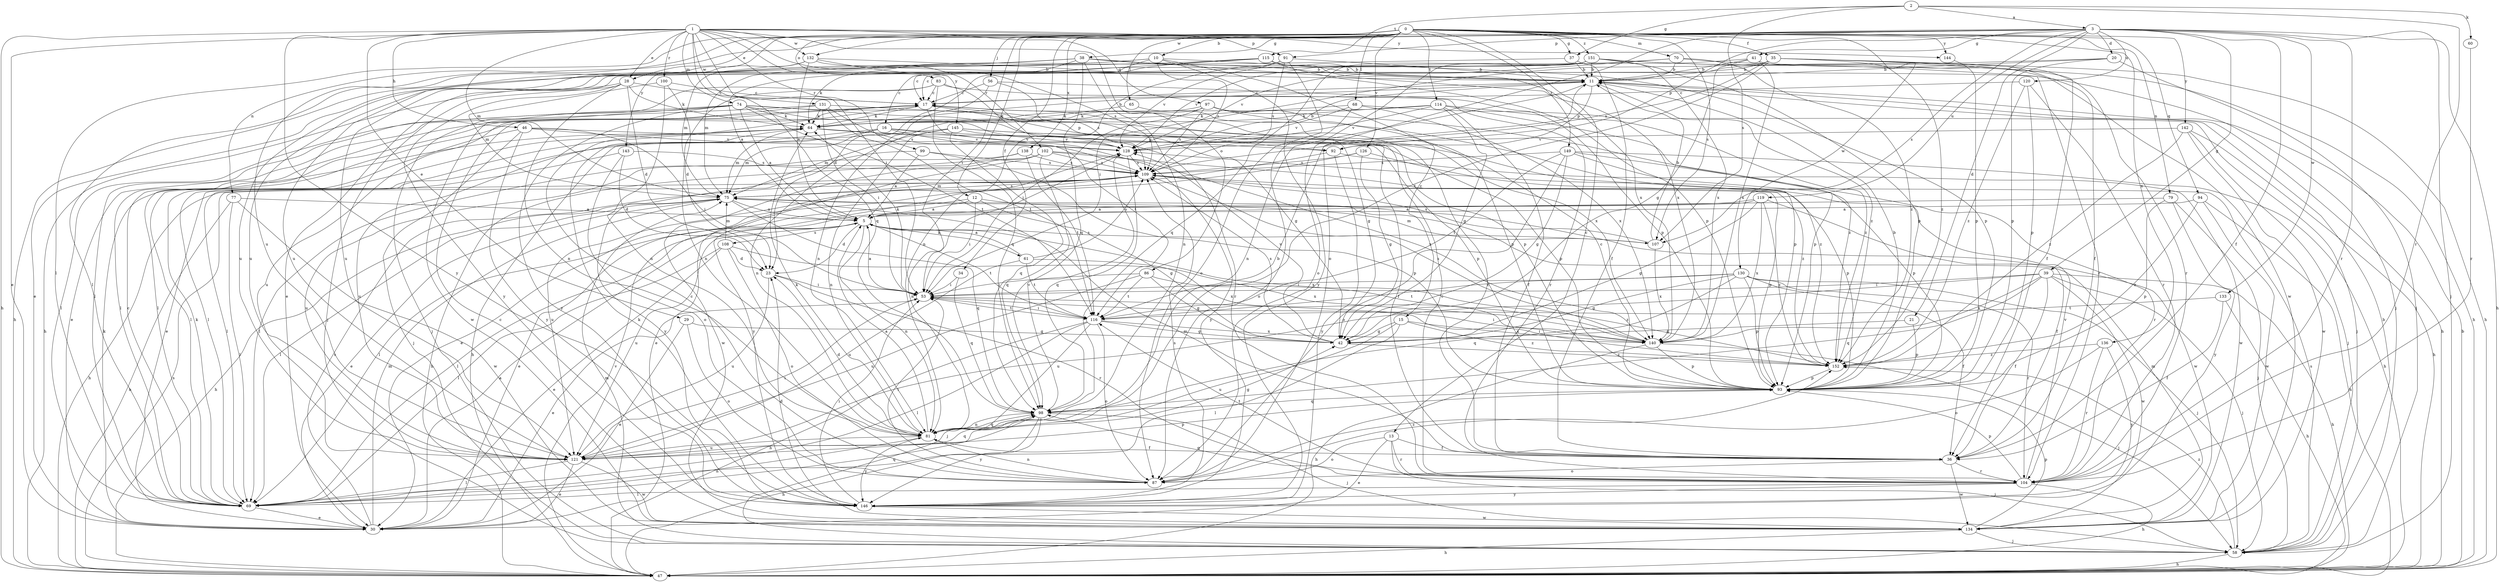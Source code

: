 strict digraph  {
0;
1;
2;
3;
5;
10;
11;
12;
13;
15;
16;
17;
20;
21;
23;
28;
29;
30;
34;
35;
36;
37;
38;
39;
41;
42;
46;
47;
53;
56;
58;
60;
61;
64;
65;
68;
69;
70;
74;
75;
77;
79;
81;
83;
86;
87;
91;
92;
93;
94;
97;
98;
99;
100;
102;
104;
107;
108;
109;
114;
115;
116;
119;
120;
121;
126;
128;
130;
131;
132;
133;
134;
136;
138;
140;
142;
143;
144;
145;
146;
149;
151;
152;
0 -> 10  [label=b];
0 -> 12  [label=c];
0 -> 13  [label=c];
0 -> 28  [label=e];
0 -> 34  [label=f];
0 -> 35  [label=f];
0 -> 37  [label=g];
0 -> 53  [label=i];
0 -> 56  [label=j];
0 -> 65  [label=l];
0 -> 68  [label=l];
0 -> 69  [label=l];
0 -> 70  [label=m];
0 -> 77  [label=n];
0 -> 79  [label=n];
0 -> 83  [label=o];
0 -> 94  [label=q];
0 -> 107  [label=s];
0 -> 114  [label=t];
0 -> 126  [label=v];
0 -> 130  [label=w];
0 -> 136  [label=x];
0 -> 138  [label=x];
0 -> 142  [label=y];
0 -> 143  [label=y];
0 -> 144  [label=y];
0 -> 149  [label=z];
0 -> 151  [label=z];
1 -> 28  [label=e];
1 -> 29  [label=e];
1 -> 30  [label=e];
1 -> 46  [label=h];
1 -> 47  [label=h];
1 -> 53  [label=i];
1 -> 74  [label=m];
1 -> 75  [label=m];
1 -> 86  [label=o];
1 -> 91  [label=p];
1 -> 97  [label=q];
1 -> 98  [label=q];
1 -> 99  [label=r];
1 -> 100  [label=r];
1 -> 102  [label=r];
1 -> 131  [label=w];
1 -> 132  [label=w];
1 -> 144  [label=y];
1 -> 145  [label=y];
1 -> 146  [label=y];
2 -> 3  [label=a];
2 -> 37  [label=g];
2 -> 60  [label=k];
2 -> 104  [label=r];
2 -> 107  [label=s];
2 -> 115  [label=t];
3 -> 20  [label=d];
3 -> 21  [label=d];
3 -> 36  [label=f];
3 -> 38  [label=g];
3 -> 39  [label=g];
3 -> 41  [label=g];
3 -> 47  [label=h];
3 -> 58  [label=j];
3 -> 87  [label=o];
3 -> 91  [label=p];
3 -> 92  [label=p];
3 -> 104  [label=r];
3 -> 107  [label=s];
3 -> 119  [label=u];
3 -> 120  [label=u];
3 -> 121  [label=u];
3 -> 132  [label=w];
3 -> 133  [label=w];
5 -> 23  [label=d];
5 -> 61  [label=k];
5 -> 69  [label=l];
5 -> 81  [label=n];
5 -> 107  [label=s];
5 -> 108  [label=s];
5 -> 116  [label=t];
5 -> 121  [label=u];
5 -> 140  [label=x];
10 -> 11  [label=b];
10 -> 15  [label=c];
10 -> 16  [label=c];
10 -> 64  [label=k];
10 -> 109  [label=s];
10 -> 121  [label=u];
10 -> 146  [label=y];
11 -> 17  [label=c];
11 -> 47  [label=h];
11 -> 81  [label=n];
11 -> 92  [label=p];
11 -> 152  [label=z];
12 -> 5  [label=a];
12 -> 30  [label=e];
12 -> 42  [label=g];
12 -> 53  [label=i];
12 -> 134  [label=w];
13 -> 30  [label=e];
13 -> 36  [label=f];
13 -> 58  [label=j];
13 -> 87  [label=o];
13 -> 104  [label=r];
15 -> 42  [label=g];
15 -> 69  [label=l];
15 -> 121  [label=u];
15 -> 140  [label=x];
15 -> 152  [label=z];
16 -> 47  [label=h];
16 -> 75  [label=m];
16 -> 92  [label=p];
16 -> 121  [label=u];
16 -> 128  [label=v];
16 -> 146  [label=y];
17 -> 64  [label=k];
17 -> 69  [label=l];
17 -> 92  [label=p];
17 -> 116  [label=t];
20 -> 11  [label=b];
20 -> 30  [label=e];
20 -> 58  [label=j];
20 -> 93  [label=p];
21 -> 42  [label=g];
21 -> 93  [label=p];
23 -> 53  [label=i];
23 -> 104  [label=r];
23 -> 121  [label=u];
28 -> 17  [label=c];
28 -> 23  [label=d];
28 -> 47  [label=h];
28 -> 58  [label=j];
28 -> 64  [label=k];
28 -> 81  [label=n];
28 -> 146  [label=y];
29 -> 30  [label=e];
29 -> 42  [label=g];
29 -> 87  [label=o];
30 -> 5  [label=a];
30 -> 64  [label=k];
30 -> 75  [label=m];
30 -> 109  [label=s];
34 -> 53  [label=i];
34 -> 98  [label=q];
35 -> 11  [label=b];
35 -> 36  [label=f];
35 -> 47  [label=h];
35 -> 53  [label=i];
35 -> 104  [label=r];
35 -> 109  [label=s];
35 -> 116  [label=t];
35 -> 152  [label=z];
36 -> 17  [label=c];
36 -> 75  [label=m];
36 -> 87  [label=o];
36 -> 104  [label=r];
36 -> 134  [label=w];
37 -> 11  [label=b];
37 -> 30  [label=e];
37 -> 36  [label=f];
38 -> 11  [label=b];
38 -> 17  [label=c];
38 -> 75  [label=m];
38 -> 81  [label=n];
38 -> 93  [label=p];
38 -> 98  [label=q];
38 -> 121  [label=u];
38 -> 140  [label=x];
39 -> 36  [label=f];
39 -> 47  [label=h];
39 -> 53  [label=i];
39 -> 58  [label=j];
39 -> 98  [label=q];
39 -> 121  [label=u];
39 -> 134  [label=w];
39 -> 140  [label=x];
41 -> 11  [label=b];
41 -> 23  [label=d];
41 -> 36  [label=f];
41 -> 42  [label=g];
41 -> 140  [label=x];
42 -> 109  [label=s];
42 -> 128  [label=v];
42 -> 152  [label=z];
46 -> 53  [label=i];
46 -> 58  [label=j];
46 -> 69  [label=l];
46 -> 93  [label=p];
46 -> 128  [label=v];
46 -> 146  [label=y];
47 -> 11  [label=b];
47 -> 109  [label=s];
47 -> 128  [label=v];
53 -> 5  [label=a];
53 -> 30  [label=e];
53 -> 64  [label=k];
53 -> 116  [label=t];
56 -> 17  [label=c];
56 -> 81  [label=n];
56 -> 93  [label=p];
56 -> 109  [label=s];
58 -> 11  [label=b];
58 -> 47  [label=h];
58 -> 75  [label=m];
58 -> 109  [label=s];
58 -> 152  [label=z];
60 -> 104  [label=r];
61 -> 5  [label=a];
61 -> 109  [label=s];
61 -> 116  [label=t];
61 -> 121  [label=u];
61 -> 140  [label=x];
64 -> 11  [label=b];
64 -> 69  [label=l];
64 -> 75  [label=m];
64 -> 93  [label=p];
64 -> 128  [label=v];
65 -> 64  [label=k];
65 -> 93  [label=p];
68 -> 58  [label=j];
68 -> 64  [label=k];
68 -> 87  [label=o];
68 -> 128  [label=v];
68 -> 140  [label=x];
69 -> 17  [label=c];
69 -> 30  [label=e];
69 -> 64  [label=k];
69 -> 81  [label=n];
69 -> 98  [label=q];
70 -> 11  [label=b];
70 -> 47  [label=h];
70 -> 121  [label=u];
70 -> 128  [label=v];
70 -> 152  [label=z];
74 -> 5  [label=a];
74 -> 42  [label=g];
74 -> 58  [label=j];
74 -> 64  [label=k];
74 -> 69  [label=l];
74 -> 93  [label=p];
74 -> 104  [label=r];
74 -> 116  [label=t];
74 -> 134  [label=w];
74 -> 146  [label=y];
75 -> 5  [label=a];
75 -> 30  [label=e];
75 -> 47  [label=h];
75 -> 69  [label=l];
75 -> 98  [label=q];
75 -> 109  [label=s];
77 -> 5  [label=a];
77 -> 47  [label=h];
77 -> 69  [label=l];
77 -> 134  [label=w];
79 -> 5  [label=a];
79 -> 58  [label=j];
79 -> 93  [label=p];
79 -> 146  [label=y];
81 -> 5  [label=a];
81 -> 11  [label=b];
81 -> 23  [label=d];
81 -> 36  [label=f];
81 -> 42  [label=g];
81 -> 64  [label=k];
81 -> 98  [label=q];
81 -> 121  [label=u];
81 -> 146  [label=y];
83 -> 17  [label=c];
83 -> 69  [label=l];
83 -> 81  [label=n];
83 -> 98  [label=q];
83 -> 104  [label=r];
83 -> 128  [label=v];
86 -> 42  [label=g];
86 -> 53  [label=i];
86 -> 116  [label=t];
86 -> 121  [label=u];
86 -> 152  [label=z];
87 -> 17  [label=c];
87 -> 53  [label=i];
87 -> 81  [label=n];
87 -> 152  [label=z];
91 -> 11  [label=b];
91 -> 81  [label=n];
91 -> 87  [label=o];
91 -> 109  [label=s];
91 -> 128  [label=v];
92 -> 30  [label=e];
92 -> 134  [label=w];
92 -> 146  [label=y];
93 -> 11  [label=b];
93 -> 17  [label=c];
93 -> 98  [label=q];
94 -> 5  [label=a];
94 -> 47  [label=h];
94 -> 134  [label=w];
94 -> 152  [label=z];
97 -> 42  [label=g];
97 -> 53  [label=i];
97 -> 64  [label=k];
97 -> 81  [label=n];
97 -> 93  [label=p];
97 -> 109  [label=s];
97 -> 152  [label=z];
98 -> 47  [label=h];
98 -> 58  [label=j];
98 -> 81  [label=n];
98 -> 128  [label=v];
98 -> 146  [label=y];
99 -> 5  [label=a];
99 -> 93  [label=p];
99 -> 109  [label=s];
99 -> 146  [label=y];
100 -> 17  [label=c];
100 -> 23  [label=d];
100 -> 75  [label=m];
100 -> 81  [label=n];
102 -> 98  [label=q];
102 -> 109  [label=s];
102 -> 121  [label=u];
102 -> 134  [label=w];
102 -> 140  [label=x];
102 -> 146  [label=y];
102 -> 152  [label=z];
104 -> 17  [label=c];
104 -> 47  [label=h];
104 -> 69  [label=l];
104 -> 93  [label=p];
104 -> 98  [label=q];
104 -> 116  [label=t];
104 -> 128  [label=v];
104 -> 146  [label=y];
107 -> 11  [label=b];
107 -> 75  [label=m];
107 -> 109  [label=s];
107 -> 140  [label=x];
108 -> 23  [label=d];
108 -> 30  [label=e];
108 -> 69  [label=l];
108 -> 75  [label=m];
108 -> 87  [label=o];
108 -> 140  [label=x];
109 -> 47  [label=h];
109 -> 75  [label=m];
109 -> 93  [label=p];
109 -> 121  [label=u];
114 -> 36  [label=f];
114 -> 42  [label=g];
114 -> 64  [label=k];
114 -> 69  [label=l];
114 -> 93  [label=p];
114 -> 128  [label=v];
114 -> 152  [label=z];
115 -> 5  [label=a];
115 -> 11  [label=b];
115 -> 17  [label=c];
115 -> 47  [label=h];
115 -> 93  [label=p];
115 -> 140  [label=x];
116 -> 42  [label=g];
116 -> 47  [label=h];
116 -> 53  [label=i];
116 -> 58  [label=j];
116 -> 69  [label=l];
116 -> 87  [label=o];
116 -> 140  [label=x];
119 -> 5  [label=a];
119 -> 36  [label=f];
119 -> 42  [label=g];
119 -> 69  [label=l];
119 -> 140  [label=x];
119 -> 152  [label=z];
120 -> 17  [label=c];
120 -> 93  [label=p];
120 -> 104  [label=r];
120 -> 152  [label=z];
121 -> 30  [label=e];
121 -> 53  [label=i];
121 -> 69  [label=l];
121 -> 93  [label=p];
121 -> 98  [label=q];
121 -> 134  [label=w];
126 -> 30  [label=e];
126 -> 42  [label=g];
126 -> 93  [label=p];
126 -> 109  [label=s];
128 -> 11  [label=b];
128 -> 81  [label=n];
128 -> 98  [label=q];
128 -> 109  [label=s];
130 -> 36  [label=f];
130 -> 42  [label=g];
130 -> 53  [label=i];
130 -> 58  [label=j];
130 -> 93  [label=p];
130 -> 98  [label=q];
130 -> 104  [label=r];
130 -> 116  [label=t];
131 -> 30  [label=e];
131 -> 53  [label=i];
131 -> 64  [label=k];
131 -> 109  [label=s];
131 -> 116  [label=t];
131 -> 121  [label=u];
131 -> 140  [label=x];
132 -> 5  [label=a];
132 -> 11  [label=b];
132 -> 58  [label=j];
132 -> 69  [label=l];
132 -> 75  [label=m];
132 -> 109  [label=s];
133 -> 36  [label=f];
133 -> 47  [label=h];
133 -> 116  [label=t];
134 -> 17  [label=c];
134 -> 23  [label=d];
134 -> 47  [label=h];
134 -> 58  [label=j];
134 -> 75  [label=m];
134 -> 93  [label=p];
136 -> 87  [label=o];
136 -> 104  [label=r];
136 -> 146  [label=y];
136 -> 152  [label=z];
138 -> 47  [label=h];
138 -> 69  [label=l];
138 -> 109  [label=s];
138 -> 116  [label=t];
140 -> 47  [label=h];
140 -> 53  [label=i];
140 -> 58  [label=j];
140 -> 93  [label=p];
140 -> 109  [label=s];
142 -> 47  [label=h];
142 -> 58  [label=j];
142 -> 128  [label=v];
142 -> 134  [label=w];
142 -> 152  [label=z];
143 -> 23  [label=d];
143 -> 69  [label=l];
143 -> 87  [label=o];
143 -> 109  [label=s];
144 -> 93  [label=p];
145 -> 30  [label=e];
145 -> 36  [label=f];
145 -> 75  [label=m];
145 -> 81  [label=n];
145 -> 98  [label=q];
145 -> 128  [label=v];
145 -> 152  [label=z];
146 -> 53  [label=i];
146 -> 64  [label=k];
146 -> 109  [label=s];
146 -> 134  [label=w];
149 -> 42  [label=g];
149 -> 47  [label=h];
149 -> 87  [label=o];
149 -> 93  [label=p];
149 -> 104  [label=r];
149 -> 109  [label=s];
149 -> 116  [label=t];
151 -> 11  [label=b];
151 -> 87  [label=o];
151 -> 93  [label=p];
151 -> 98  [label=q];
151 -> 104  [label=r];
151 -> 121  [label=u];
151 -> 128  [label=v];
151 -> 134  [label=w];
151 -> 140  [label=x];
152 -> 53  [label=i];
152 -> 93  [label=p];
}
